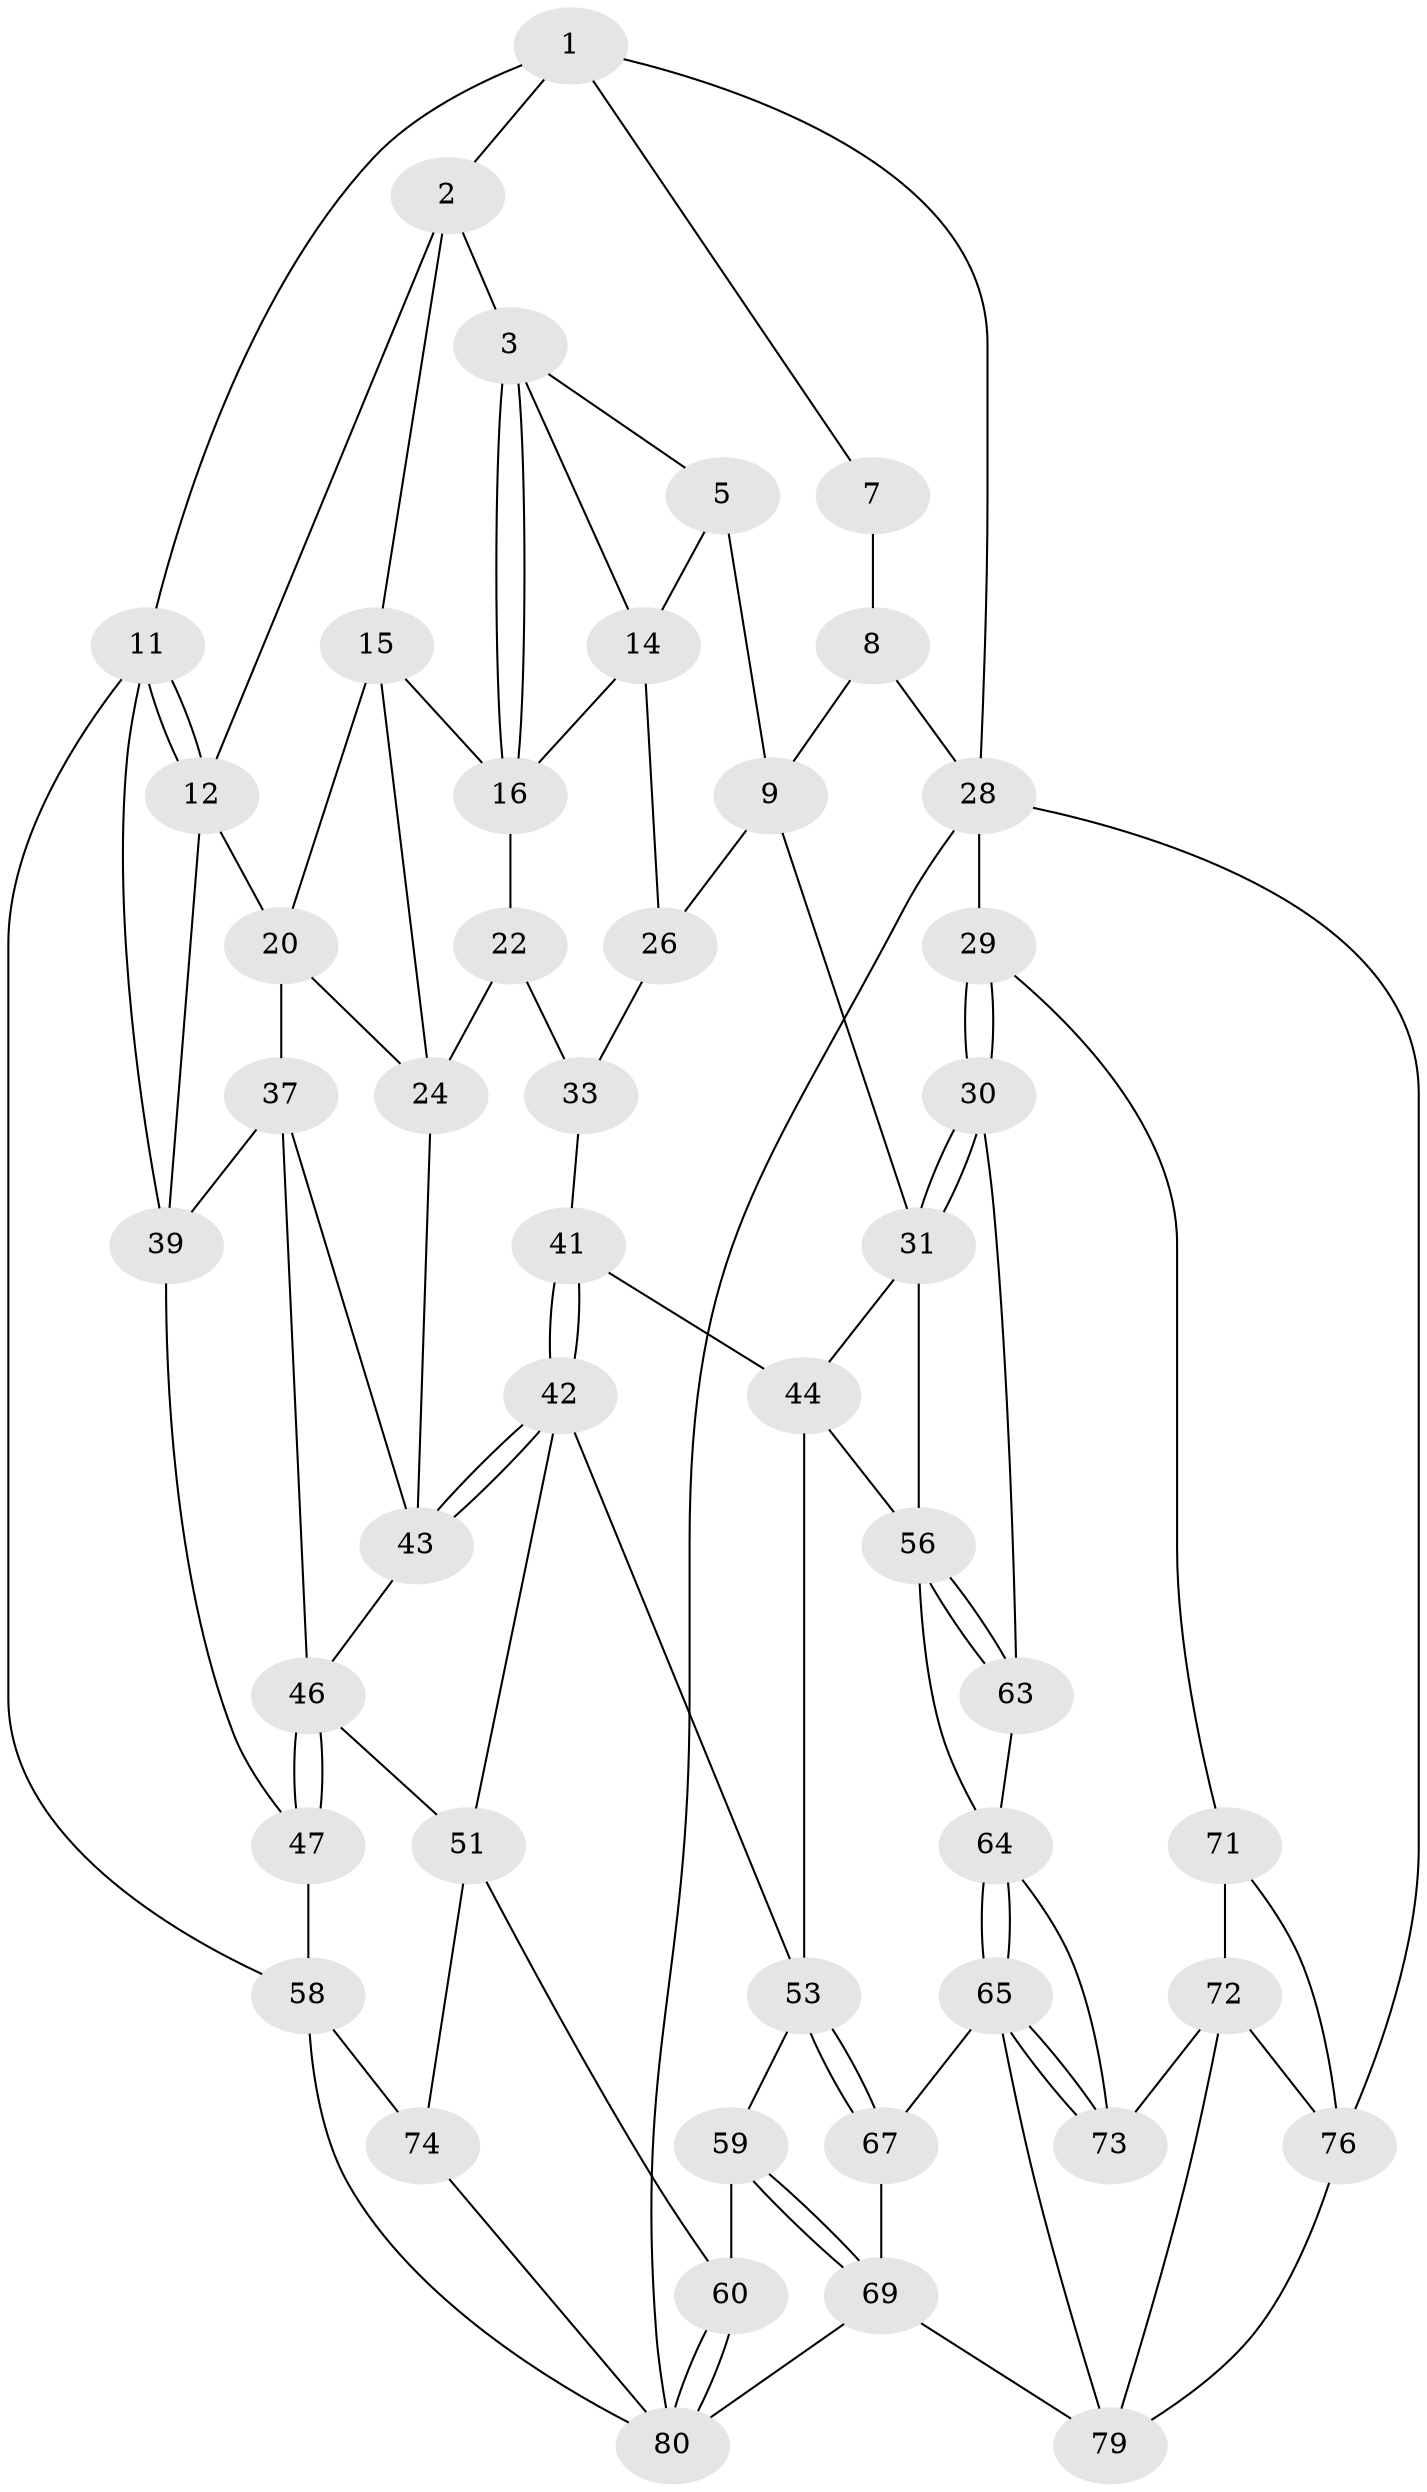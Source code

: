 // original degree distribution, {3: 0.024096385542168676, 4: 0.21686746987951808, 5: 0.5783132530120482, 6: 0.18072289156626506}
// Generated by graph-tools (version 1.1) at 2025/42/03/06/25 10:42:32]
// undirected, 47 vertices, 99 edges
graph export_dot {
graph [start="1"]
  node [color=gray90,style=filled];
  1 [pos="+1+0",super="+6"];
  2 [pos="+0.6975792101209104+0",super="+13"];
  3 [pos="+0.6897118566059254+0.09559657924226182",super="+4"];
  5 [pos="+0.854052969289998+0.0019811707198684296",super="+10"];
  7 [pos="+1+0"];
  8 [pos="+0.866998185701766+0.18207157908582589",super="+27"];
  9 [pos="+0.8487010371723697+0.18001693944180083",super="+25"];
  11 [pos="+0+0"];
  12 [pos="+0+0",super="+21"];
  14 [pos="+0.8001772207620533+0.17146344744595465",super="+17"];
  15 [pos="+0.32277097871029536+0",super="+19"];
  16 [pos="+0.6117018551367883+0.1378094603985194",super="+18"];
  20 [pos="+0.2574021882396938+0.17403556420875313",super="+35"];
  22 [pos="+0.5855537179774852+0.2553960951444682",super="+23"];
  24 [pos="+0.43607988005662285+0.2638702385878695",super="+34"];
  26 [pos="+0.7389930572899258+0.3385720585394978"];
  28 [pos="+1+0.520972913534112",super="+55"];
  29 [pos="+1+0.5280999165985124",super="+70"];
  30 [pos="+0.9888518331702634+0.5303888221928196",super="+62"];
  31 [pos="+0.8693951275734964+0.5314686633153409",super="+32"];
  33 [pos="+0.6657503592228974+0.31934279918983766",super="+36"];
  37 [pos="+0.21162663457055597+0.3786458585044097",super="+38"];
  39 [pos="+0.11698868832460511+0.286763527526409",super="+40"];
  41 [pos="+0.5204283150507639+0.4860622892596503"];
  42 [pos="+0.49529507228696656+0.5041531838717916",super="+50"];
  43 [pos="+0.36695151170176904+0.4523330380385521",super="+45"];
  44 [pos="+0.5704916605496774+0.49336775422470747",super="+52"];
  46 [pos="+0+0.6032768930932022",super="+49"];
  47 [pos="+0+0.6072254439798709",super="+48"];
  51 [pos="+0.24890776521200142+0.695707336889457",super="+61"];
  53 [pos="+0.62729812538877+0.7286485830585864",super="+54"];
  56 [pos="+0.8232567342523657+0.6036986678464187",super="+57"];
  58 [pos="+0+0.9794713530902469",super="+75"];
  59 [pos="+0.40262052724457187+0.7940086474616189"];
  60 [pos="+0.39830730628901156+0.7938164051507577"];
  63 [pos="+0.8575873527881869+0.8165865355868966"];
  64 [pos="+0.756645223074784+0.8268724360096484",super="+68"];
  65 [pos="+0.7484648354921981+0.8469201360590669",super="+66"];
  67 [pos="+0.611668932758667+0.7969376586094631"];
  69 [pos="+0.44898406492708864+0.8341774449453372",super="+82"];
  71 [pos="+0.926975632049844+0.8766431559618817"];
  72 [pos="+0.84889226265102+0.8821638812579614",super="+78"];
  73 [pos="+0.8461300198356755+0.8748903929264434"];
  74 [pos="+0.1902116902958697+1"];
  76 [pos="+1+1",super="+77"];
  79 [pos="+0.6730691475955966+1",super="+83"];
  80 [pos="+0.3074667216597433+1",super="+81"];
  1 -- 2;
  1 -- 11;
  1 -- 7;
  1 -- 28;
  2 -- 3;
  2 -- 12;
  2 -- 15;
  3 -- 16;
  3 -- 16;
  3 -- 5;
  3 -- 14;
  5 -- 9;
  5 -- 14;
  7 -- 8 [weight=2];
  8 -- 9;
  8 -- 28;
  9 -- 26;
  9 -- 31;
  11 -- 12;
  11 -- 12;
  11 -- 58;
  11 -- 39;
  12 -- 20;
  12 -- 39;
  14 -- 16;
  14 -- 26;
  15 -- 16;
  15 -- 24;
  15 -- 20;
  16 -- 22;
  20 -- 24;
  20 -- 37;
  22 -- 33 [weight=2];
  22 -- 24;
  24 -- 43;
  26 -- 33;
  28 -- 29;
  28 -- 76;
  28 -- 80;
  29 -- 30 [weight=2];
  29 -- 30;
  29 -- 71;
  30 -- 31;
  30 -- 31;
  30 -- 63;
  31 -- 56;
  31 -- 44;
  33 -- 41;
  37 -- 43;
  37 -- 46;
  37 -- 39;
  39 -- 47;
  41 -- 42;
  41 -- 42;
  41 -- 44;
  42 -- 43;
  42 -- 43;
  42 -- 51;
  42 -- 53;
  43 -- 46;
  44 -- 56;
  44 -- 53;
  46 -- 47;
  46 -- 47;
  46 -- 51;
  47 -- 58 [weight=2];
  51 -- 74;
  51 -- 60;
  53 -- 67;
  53 -- 67;
  53 -- 59;
  56 -- 63;
  56 -- 63;
  56 -- 64;
  58 -- 74;
  58 -- 80;
  59 -- 60;
  59 -- 69;
  59 -- 69;
  60 -- 80;
  60 -- 80;
  63 -- 64;
  64 -- 65;
  64 -- 65;
  64 -- 73;
  65 -- 73;
  65 -- 73;
  65 -- 67;
  65 -- 79;
  67 -- 69;
  69 -- 80;
  69 -- 79;
  71 -- 72;
  71 -- 76;
  72 -- 73;
  72 -- 76;
  72 -- 79;
  74 -- 80;
  76 -- 79;
}
